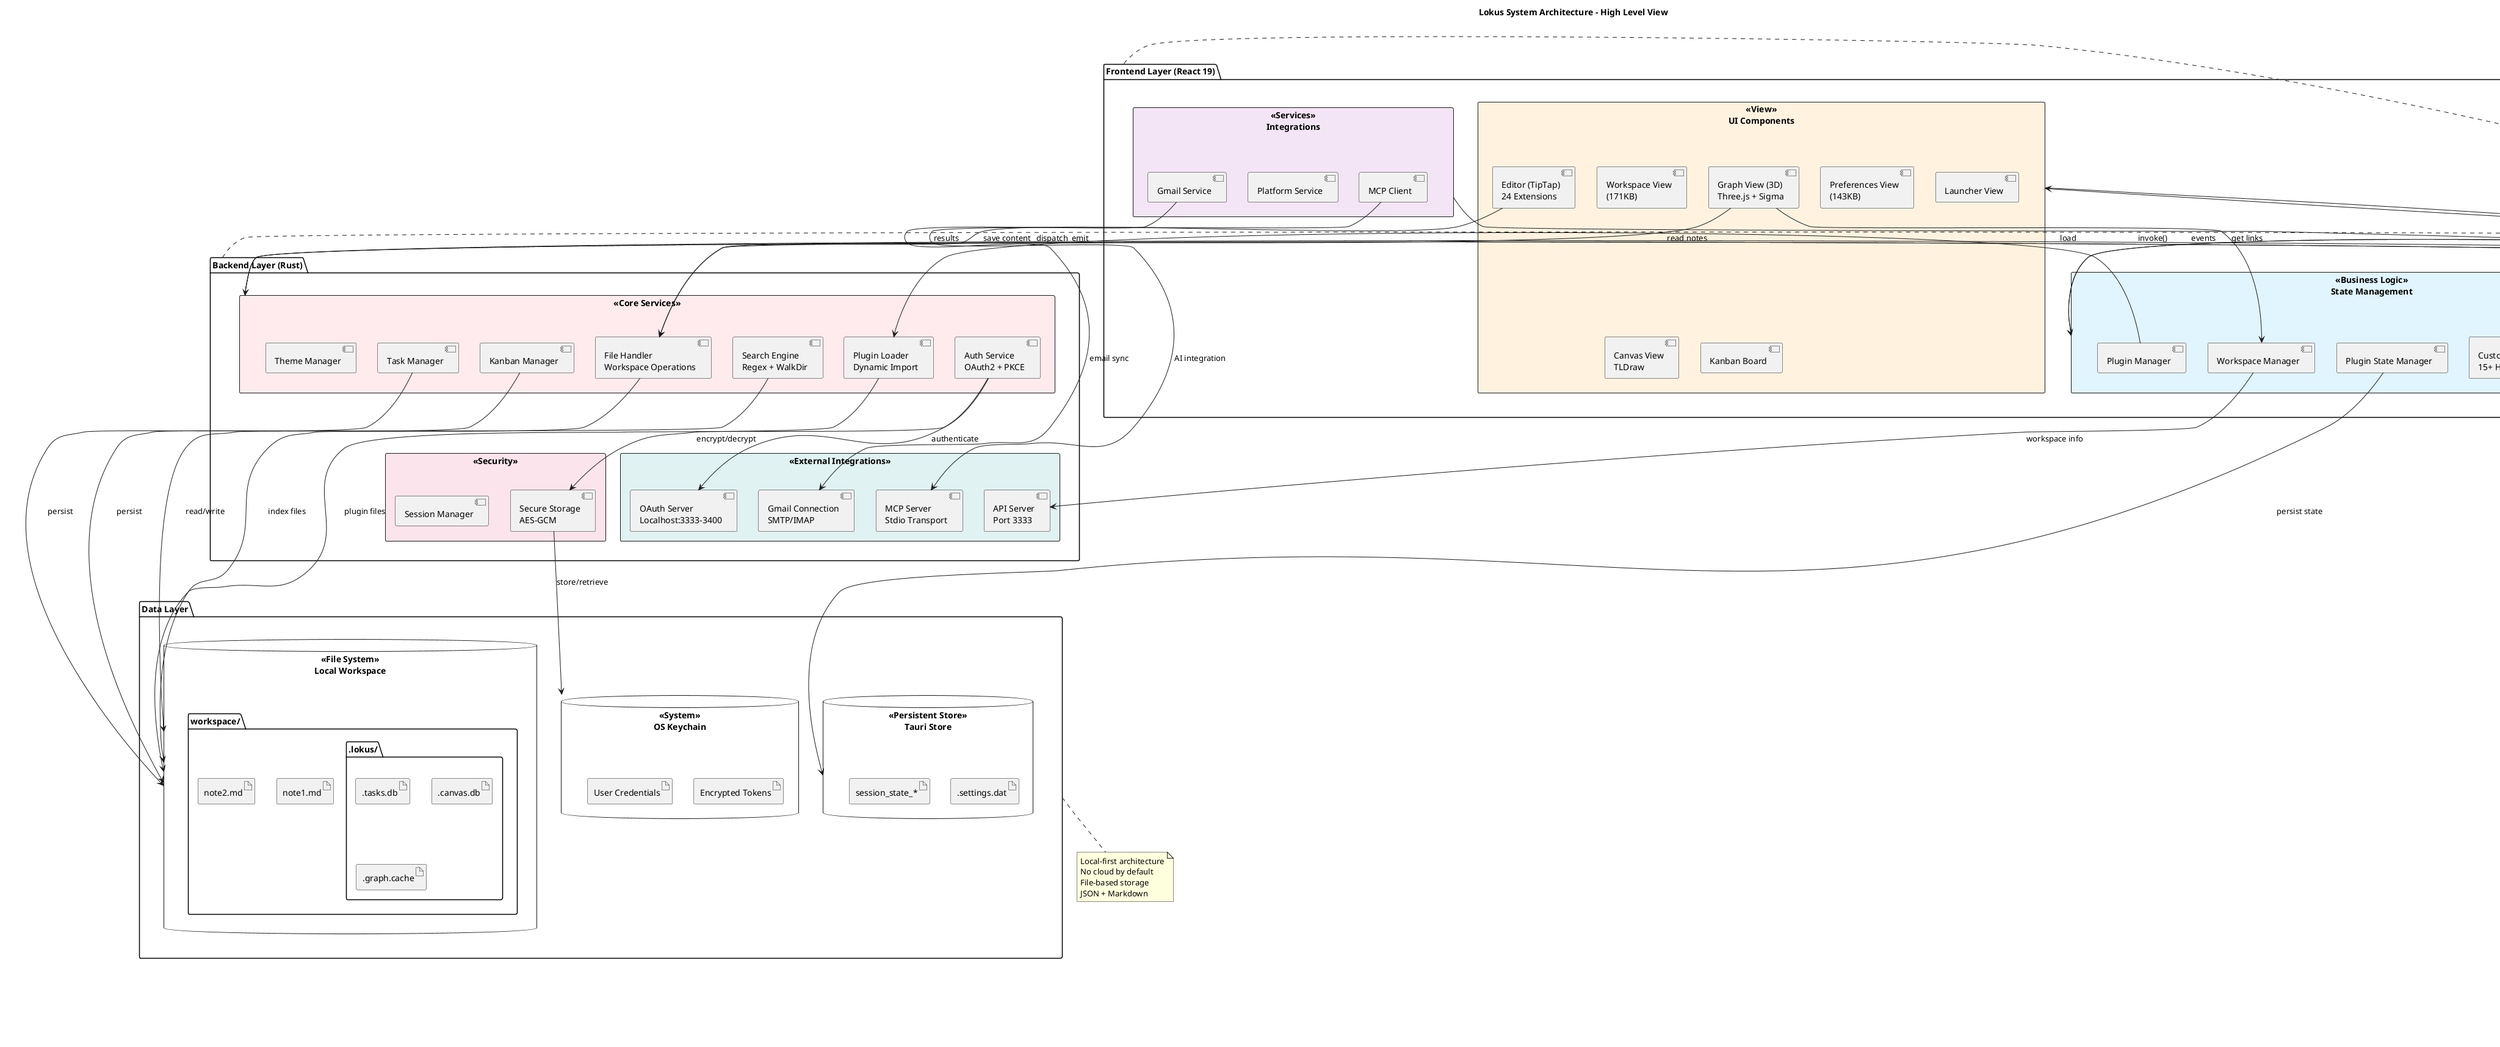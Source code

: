@startuml System Architecture - Lokus
!define RECTANGLE_STYLE fill:#E3F2FD,stroke:#2196F3,stroke-width:2
!define COMPONENT_STYLE fill:#FFF3E0,stroke:#FF9800,stroke-width:2
!define DATABASE_STYLE fill:#E8F5E9,stroke:#4CAF50,stroke-width:2

title Lokus System Architecture - High Level View

package "Frontend Layer (React 19)" as Frontend {
    rectangle "<<View>>\nUI Components" as UI #FFF3E0 {
        component [Workspace View\n(171KB)] as WorkspaceView
        component [Preferences View\n(143KB)] as PrefsView
        component [Launcher View] as LauncherView
        component [Editor (TipTap)\n24 Extensions] as Editor
        component [Graph View (3D)\nThree.js + Sigma] as GraphView
        component [Canvas View\nTLDraw] as CanvasView
        component [Kanban Board] as KanbanView
    }

    rectangle "<<Business Logic>>\nState Management" as Logic #E1F5FE {
        component [React Contexts\n4+ Contexts] as Contexts
        component [Custom Hooks\n15+ Hooks] as Hooks
        component [Plugin Manager] as PluginMgr
        component [Plugin State Manager] as PluginState
        component [Workspace Manager] as WorkspaceMgr
    }

    rectangle "<<Services>>\nIntegrations" as Services #F3E5F5 {
        component [Gmail Service] as Gmail
        component [Platform Service] as Platform
        component [MCP Client] as MCPClient
    }
}

package "IPC Bridge (Tauri)" as IPC {
    rectangle "<<Communication>>\nTauri Commands & Events" as TauriIPC #FFF9C4 {
        component [395+ Commands] as Commands
        component [Event Bus] as Events
        component [Async Runtime] as AsyncRuntime
    }
}

package "Backend Layer (Rust)" as Backend {
    rectangle "<<Core Services>>" as CoreServices #FFEBEE {
        component [Auth Service\nOAuth2 + PKCE] as Auth
        component [File Handler\nWorkspace Operations] as Files
        component [Search Engine\nRegex + WalkDir] as Search
        component [Plugin Loader\nDynamic Import] as Plugins
        component [Task Manager] as Tasks
        component [Kanban Manager] as Kanban
        component [Theme Manager] as Theme
    }

    rectangle "<<External Integrations>>" as ExtServices #E0F2F1 {
        component [OAuth Server\nLocalhost:3333-3400] as OAuthServer
        component [API Server\nPort 3333] as APIServer
        component [MCP Server\nStdio Transport] as MCPServer
        component [Gmail Connection\nSMTP/IMAP] as GmailConn
    }

    rectangle "<<Security>>" as Security #FCE4EC {
        component [Secure Storage\nAES-GCM] as SecureStore
        component [Session Manager] as SessionMgr
    }
}

package "Data Layer" as DataLayer {
    database "<<File System>>\nLocal Workspace" as FS {
        folder "workspace/" {
            artifact "note1.md"
            artifact "note2.md"
            folder ".lokus/" {
                artifact ".tasks.db"
                artifact ".canvas.db"
                artifact ".graph.cache"
            }
        }
    }

    database "<<Persistent Store>>\nTauri Store" as Store {
        artifact ".settings.dat"
        artifact "session_state_*"
    }

    database "<<System>>\nOS Keychain" as Keychain {
        artifact "Encrypted Tokens"
        artifact "User Credentials"
    }
}

' ===== RELATIONSHIPS =====

' Frontend to IPC
UI --> Commands : invoke()
Logic --> Commands : invoke()
Services --> Commands : invoke()
Commands --> Logic : events
Events --> UI : update

' IPC to Backend
Commands --> CoreServices : dispatch
CoreServices --> Commands : results
CoreServices --> Events : emit

' Backend to Data
Files --> FS : read/write
Auth --> SecureStore : encrypt/decrypt
SecureStore --> Keychain : store/retrieve
Tasks --> FS : persist
Kanban --> FS : persist

' External Services
Auth --> OAuthServer : authenticate
WorkspaceMgr --> APIServer : workspace info
MCPClient --> MCPServer : AI integration
Gmail --> GmailConn : email sync

' Plugin System
PluginMgr --> Plugins : load
Plugins --> FS : plugin files
PluginState --> Store : persist state

' Graph relationships
GraphView --> Files : read notes
GraphView --> WorkspaceMgr : get links
Editor --> Files : save content
Search --> FS : index files

note right of Frontend
  React 19 with hooks
  TailwindCSS styling
  Vite build system
  ~25,000 lines
end note

note right of Backend
  Rust with Tokio async
  Tauri 2.0 framework
  ~19,000 lines
  395+ IPC commands
end note

note bottom of DataLayer
  Local-first architecture
  No cloud by default
  File-based storage
  JSON + Markdown
end note

legend right
  |<#E3F2FD>| Frontend Components |
  |<#FFEBEE>| Backend Services |
  |<#E8F5E9>| Data Storage |
  |<#FFF9C4>| IPC Layer |
  |<#FCE4EC>| Security |
endlegend

@enduml
